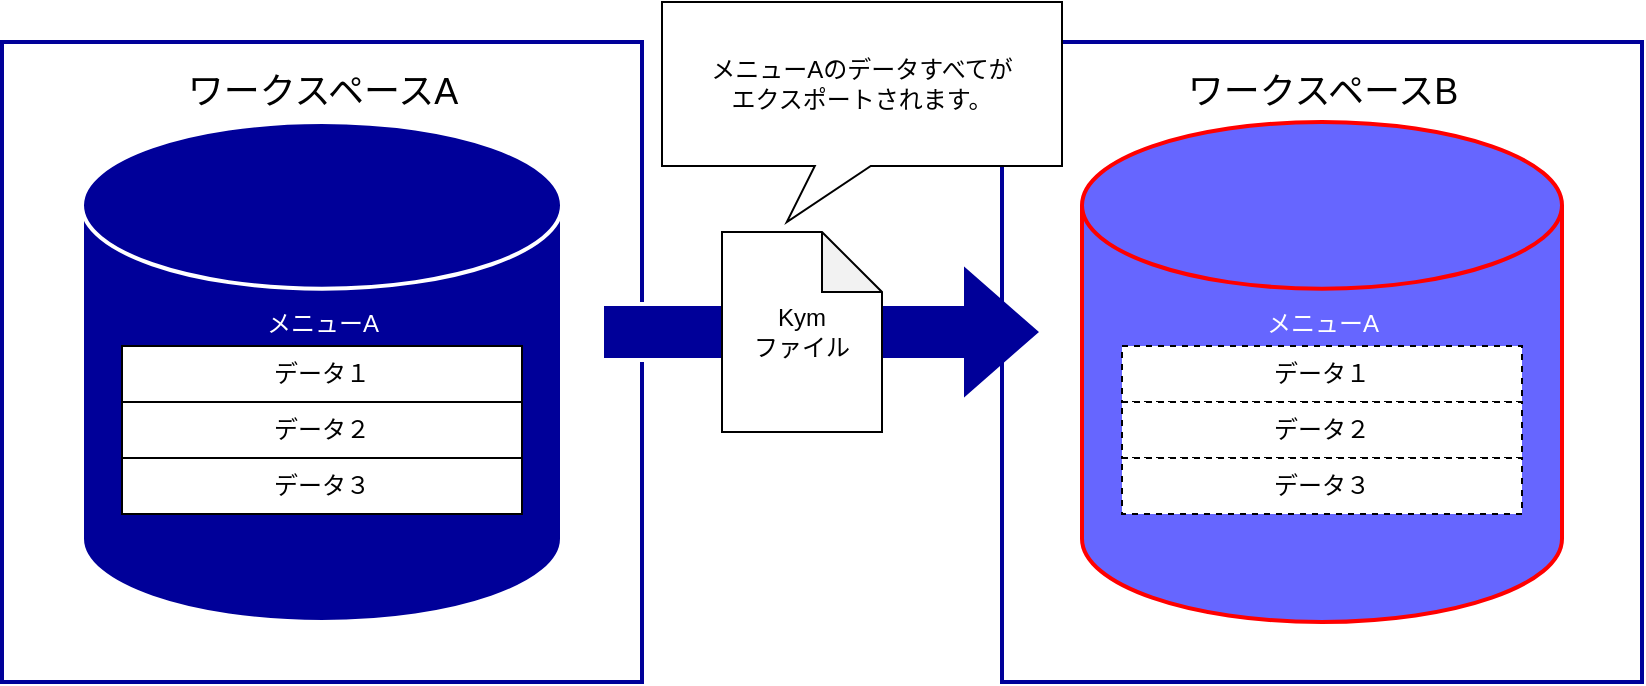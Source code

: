 <mxfile version="21.3.7" type="device">
  <diagram name="ページ1" id="nfEcKw9-6iYbInknxupI">
    <mxGraphModel dx="1050" dy="549" grid="1" gridSize="10" guides="1" tooltips="1" connect="1" arrows="1" fold="1" page="1" pageScale="1" pageWidth="827" pageHeight="1169" math="0" shadow="0">
      <root>
        <mxCell id="0" />
        <mxCell id="1" parent="0" />
        <mxCell id="pw9xZOHRmdE0OJi-8WqL-1" value="" style="rounded=0;whiteSpace=wrap;html=1;strokeWidth=2;strokeColor=#000099;fillColor=none;" parent="1" vertex="1">
          <mxGeometry x="40" y="40" width="320" height="320" as="geometry" />
        </mxCell>
        <mxCell id="pw9xZOHRmdE0OJi-8WqL-2" value="ワークスペースA" style="text;html=1;align=center;verticalAlign=middle;resizable=0;points=[];autosize=1;strokeColor=none;fillColor=none;fontSize=18;" parent="1" vertex="1">
          <mxGeometry x="120" y="45" width="160" height="40" as="geometry" />
        </mxCell>
        <mxCell id="pw9xZOHRmdE0OJi-8WqL-3" value="" style="strokeWidth=2;html=1;shape=mxgraph.flowchart.database;whiteSpace=wrap;fillColor=#000099;strokeColor=#FFFFFF;" parent="1" vertex="1">
          <mxGeometry x="80" y="80" width="240" height="250" as="geometry" />
        </mxCell>
        <mxCell id="pw9xZOHRmdE0OJi-8WqL-4" value="メニューA" style="text;html=1;align=center;verticalAlign=middle;resizable=0;points=[];autosize=1;strokeColor=none;fillColor=none;fontColor=#FFFFFF;" parent="1" vertex="1">
          <mxGeometry x="160" y="166" width="80" height="30" as="geometry" />
        </mxCell>
        <mxCell id="pw9xZOHRmdE0OJi-8WqL-5" value="" style="verticalLabelPosition=bottom;verticalAlign=top;html=1;strokeWidth=2;shape=mxgraph.arrows2.arrow;dy=0.6;dx=40;notch=0;strokeColor=#FFFFFF;fillColor=#000099;" parent="1" vertex="1">
          <mxGeometry x="340" y="150" width="220" height="70" as="geometry" />
        </mxCell>
        <mxCell id="pw9xZOHRmdE0OJi-8WqL-6" value="Kym&lt;br&gt;ファイル" style="shape=note;whiteSpace=wrap;html=1;backgroundOutline=1;darkOpacity=0.05;" parent="1" vertex="1">
          <mxGeometry x="400" y="135" width="80" height="100" as="geometry" />
        </mxCell>
        <mxCell id="pw9xZOHRmdE0OJi-8WqL-7" value="データ１" style="rounded=0;whiteSpace=wrap;html=1;" parent="1" vertex="1">
          <mxGeometry x="100" y="192" width="200" height="28" as="geometry" />
        </mxCell>
        <mxCell id="pw9xZOHRmdE0OJi-8WqL-8" value="データ２" style="rounded=0;whiteSpace=wrap;html=1;" parent="1" vertex="1">
          <mxGeometry x="100" y="220" width="200" height="28" as="geometry" />
        </mxCell>
        <mxCell id="pw9xZOHRmdE0OJi-8WqL-9" value="データ３" style="rounded=0;whiteSpace=wrap;html=1;" parent="1" vertex="1">
          <mxGeometry x="100" y="248" width="200" height="28" as="geometry" />
        </mxCell>
        <mxCell id="pw9xZOHRmdE0OJi-8WqL-11" value="" style="rounded=0;whiteSpace=wrap;html=1;strokeWidth=2;strokeColor=#000099;fillColor=none;" parent="1" vertex="1">
          <mxGeometry x="540" y="40" width="320" height="320" as="geometry" />
        </mxCell>
        <mxCell id="pw9xZOHRmdE0OJi-8WqL-12" value="ワークスペースB" style="text;html=1;align=center;verticalAlign=middle;resizable=0;points=[];autosize=1;strokeColor=none;fillColor=none;fontSize=18;" parent="1" vertex="1">
          <mxGeometry x="620" y="45" width="160" height="40" as="geometry" />
        </mxCell>
        <mxCell id="pw9xZOHRmdE0OJi-8WqL-13" value="" style="strokeWidth=2;html=1;shape=mxgraph.flowchart.database;whiteSpace=wrap;fillColor=#6666FF;strokeColor=#FF0000;" parent="1" vertex="1">
          <mxGeometry x="580" y="80" width="240" height="250" as="geometry" />
        </mxCell>
        <mxCell id="pw9xZOHRmdE0OJi-8WqL-14" value="メニューA" style="text;html=1;align=center;verticalAlign=middle;resizable=0;points=[];autosize=1;strokeColor=none;fillColor=none;fontColor=#FFFFFF;" parent="1" vertex="1">
          <mxGeometry x="660" y="166" width="80" height="30" as="geometry" />
        </mxCell>
        <mxCell id="pw9xZOHRmdE0OJi-8WqL-15" value="データ１" style="rounded=0;whiteSpace=wrap;html=1;dashed=1;" parent="1" vertex="1">
          <mxGeometry x="600" y="192" width="200" height="28" as="geometry" />
        </mxCell>
        <mxCell id="pw9xZOHRmdE0OJi-8WqL-16" value="データ２" style="rounded=0;whiteSpace=wrap;html=1;dashed=1;" parent="1" vertex="1">
          <mxGeometry x="600" y="220" width="200" height="28" as="geometry" />
        </mxCell>
        <mxCell id="pw9xZOHRmdE0OJi-8WqL-17" value="データ３" style="rounded=0;whiteSpace=wrap;html=1;dashed=1;" parent="1" vertex="1">
          <mxGeometry x="600" y="248" width="200" height="28" as="geometry" />
        </mxCell>
        <mxCell id="pw9xZOHRmdE0OJi-8WqL-10" value="メニューAのデータすべてが&lt;br&gt;エクスポートされます。" style="whiteSpace=wrap;html=1;shape=mxgraph.basic.rectCallout;dx=90.4;dy=28;boundedLbl=1;" parent="1" vertex="1">
          <mxGeometry x="370" y="20" width="200" height="110" as="geometry" />
        </mxCell>
      </root>
    </mxGraphModel>
  </diagram>
</mxfile>
